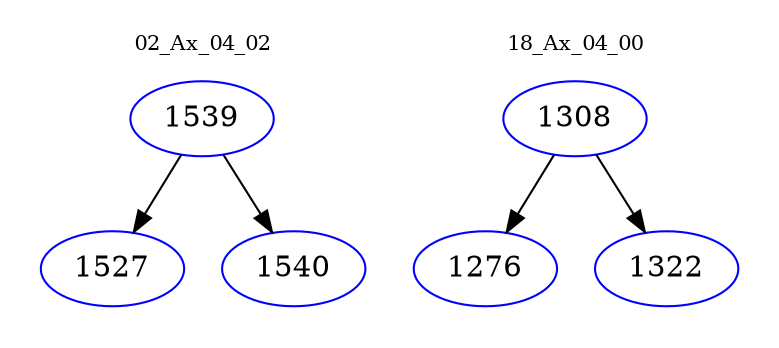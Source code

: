 digraph{
subgraph cluster_0 {
color = white
label = "02_Ax_04_02";
fontsize=10;
T0_1539 [label="1539", color="blue"]
T0_1539 -> T0_1527 [color="black"]
T0_1527 [label="1527", color="blue"]
T0_1539 -> T0_1540 [color="black"]
T0_1540 [label="1540", color="blue"]
}
subgraph cluster_1 {
color = white
label = "18_Ax_04_00";
fontsize=10;
T1_1308 [label="1308", color="blue"]
T1_1308 -> T1_1276 [color="black"]
T1_1276 [label="1276", color="blue"]
T1_1308 -> T1_1322 [color="black"]
T1_1322 [label="1322", color="blue"]
}
}
